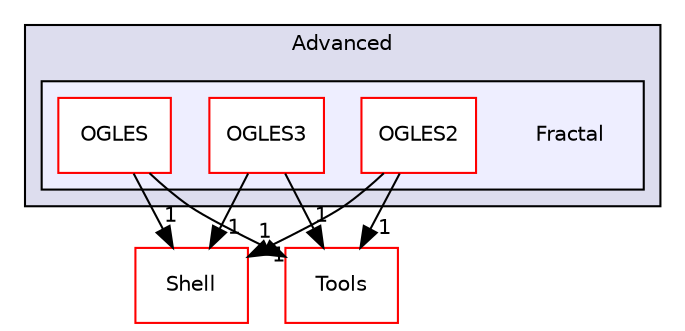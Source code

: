 digraph "PVR/SDK_3.4/Examples/Advanced/Fractal" {
  compound=true
  node [ fontsize="10", fontname="Helvetica"];
  edge [ labelfontsize="10", labelfontname="Helvetica"];
  subgraph clusterdir_3311445bd4425c20b6c3fe25c066f270 {
    graph [ bgcolor="#ddddee", pencolor="black", label="Advanced" fontname="Helvetica", fontsize="10", URL="dir_3311445bd4425c20b6c3fe25c066f270.html"]
  subgraph clusterdir_6b942235daf0c8db59454e5eeb924b79 {
    graph [ bgcolor="#eeeeff", pencolor="black", label="" URL="dir_6b942235daf0c8db59454e5eeb924b79.html"];
    dir_6b942235daf0c8db59454e5eeb924b79 [shape=plaintext label="Fractal"];
    dir_6064df9549e566ed8150808d44263838 [shape=box label="OGLES" color="red" fillcolor="white" style="filled" URL="dir_6064df9549e566ed8150808d44263838.html"];
    dir_f0510b3eb102e58b2e35e139ea6c6528 [shape=box label="OGLES2" color="red" fillcolor="white" style="filled" URL="dir_f0510b3eb102e58b2e35e139ea6c6528.html"];
    dir_6b6db3cd2f05f657f5619e0b41a8dec7 [shape=box label="OGLES3" color="red" fillcolor="white" style="filled" URL="dir_6b6db3cd2f05f657f5619e0b41a8dec7.html"];
  }
  }
  dir_de41955a66a331b990d60d5323117a97 [shape=box label="Shell" fillcolor="white" style="filled" color="red" URL="dir_de41955a66a331b990d60d5323117a97.html"];
  dir_5222bd6691dac9df766f8a52293393a2 [shape=box label="Tools" fillcolor="white" style="filled" color="red" URL="dir_5222bd6691dac9df766f8a52293393a2.html"];
  dir_f0510b3eb102e58b2e35e139ea6c6528->dir_de41955a66a331b990d60d5323117a97 [headlabel="1", labeldistance=1.5 headhref="dir_000584_000133.html"];
  dir_f0510b3eb102e58b2e35e139ea6c6528->dir_5222bd6691dac9df766f8a52293393a2 [headlabel="1", labeldistance=1.5 headhref="dir_000584_001762.html"];
  dir_6b6db3cd2f05f657f5619e0b41a8dec7->dir_de41955a66a331b990d60d5323117a97 [headlabel="1", labeldistance=1.5 headhref="dir_000586_000133.html"];
  dir_6b6db3cd2f05f657f5619e0b41a8dec7->dir_5222bd6691dac9df766f8a52293393a2 [headlabel="1", labeldistance=1.5 headhref="dir_000586_001762.html"];
  dir_6064df9549e566ed8150808d44263838->dir_de41955a66a331b990d60d5323117a97 [headlabel="1", labeldistance=1.5 headhref="dir_000835_000133.html"];
  dir_6064df9549e566ed8150808d44263838->dir_5222bd6691dac9df766f8a52293393a2 [headlabel="1", labeldistance=1.5 headhref="dir_000835_001762.html"];
}
